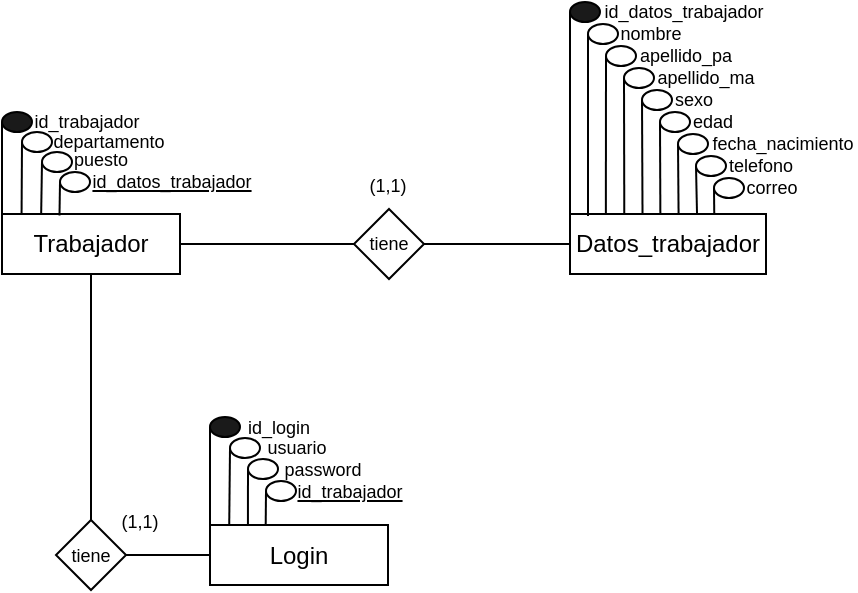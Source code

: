 <mxfile version="17.4.6" type="device" pages="3"><diagram id="R_Cw9krQaxlFH5tY82wc" name="Trabajador"><mxGraphModel dx="723" dy="383" grid="1" gridSize="9" guides="1" tooltips="1" connect="1" arrows="1" fold="1" page="1" pageScale="1" pageWidth="827" pageHeight="1169" math="0" shadow="0"><root><mxCell id="0"/><mxCell id="1" parent="0"/><mxCell id="zReHfoj-7mlIKGTE9J45-57" value="" style="edgeStyle=orthogonalEdgeStyle;rounded=0;orthogonalLoop=1;jettySize=auto;html=1;fontSize=9;endArrow=none;endFill=0;exitX=1;exitY=0.5;exitDx=0;exitDy=0;entryX=0;entryY=0.5;entryDx=0;entryDy=0;" edge="1" parent="1" source="zReHfoj-7mlIKGTE9J45-6" target="zReHfoj-7mlIKGTE9J45-55"><mxGeometry relative="1" as="geometry"/></mxCell><mxCell id="zReHfoj-7mlIKGTE9J45-6" value="Trabajador" style="rounded=0;whiteSpace=wrap;html=1;" vertex="1" parent="1"><mxGeometry x="40" y="211" width="89" height="30" as="geometry"/></mxCell><mxCell id="zReHfoj-7mlIKGTE9J45-8" value="" style="ellipse;whiteSpace=wrap;html=1;fillColor=#1A1A1A;" vertex="1" parent="1"><mxGeometry x="40" y="160" width="15" height="10" as="geometry"/></mxCell><mxCell id="zReHfoj-7mlIKGTE9J45-10" value="" style="ellipse;whiteSpace=wrap;html=1;" vertex="1" parent="1"><mxGeometry x="50" y="170" width="15" height="10" as="geometry"/></mxCell><mxCell id="zReHfoj-7mlIKGTE9J45-11" value="" style="ellipse;whiteSpace=wrap;html=1;" vertex="1" parent="1"><mxGeometry x="60" y="180" width="15" height="10" as="geometry"/></mxCell><mxCell id="zReHfoj-7mlIKGTE9J45-12" value="" style="endArrow=none;html=1;rounded=0;exitX=0;exitY=0;exitDx=0;exitDy=0;entryX=0;entryY=0.5;entryDx=0;entryDy=0;" edge="1" parent="1" source="zReHfoj-7mlIKGTE9J45-6" target="zReHfoj-7mlIKGTE9J45-8"><mxGeometry width="50" height="50" relative="1" as="geometry"><mxPoint x="130" y="210" as="sourcePoint"/><mxPoint x="180" y="160" as="targetPoint"/></mxGeometry></mxCell><mxCell id="zReHfoj-7mlIKGTE9J45-13" value="" style="endArrow=none;html=1;rounded=0;exitX=0.11;exitY=-0.013;exitDx=0;exitDy=0;entryX=0;entryY=0.5;entryDx=0;entryDy=0;exitPerimeter=0;" edge="1" parent="1" source="zReHfoj-7mlIKGTE9J45-6" target="zReHfoj-7mlIKGTE9J45-10"><mxGeometry width="50" height="50" relative="1" as="geometry"><mxPoint x="50.0" y="221" as="sourcePoint"/><mxPoint x="50" y="175" as="targetPoint"/></mxGeometry></mxCell><mxCell id="zReHfoj-7mlIKGTE9J45-14" value="" style="endArrow=none;html=1;rounded=0;exitX=0.22;exitY=0.006;exitDx=0;exitDy=0;entryX=0;entryY=0.5;entryDx=0;entryDy=0;exitPerimeter=0;" edge="1" parent="1" source="zReHfoj-7mlIKGTE9J45-6" target="zReHfoj-7mlIKGTE9J45-11"><mxGeometry width="50" height="50" relative="1" as="geometry"><mxPoint x="59.79" y="220.61" as="sourcePoint"/><mxPoint x="60.0" y="185" as="targetPoint"/></mxGeometry></mxCell><mxCell id="zReHfoj-7mlIKGTE9J45-15" value="id_trabajador" style="text;html=1;strokeColor=none;fillColor=none;align=center;verticalAlign=middle;whiteSpace=wrap;rounded=0;fontSize=9;" vertex="1" parent="1"><mxGeometry x="55" y="159" width="55" height="11" as="geometry"/></mxCell><mxCell id="zReHfoj-7mlIKGTE9J45-16" value="departamento" style="text;html=1;strokeColor=none;fillColor=none;align=center;verticalAlign=middle;whiteSpace=wrap;rounded=0;fontSize=9;" vertex="1" parent="1"><mxGeometry x="66" y="169.5" width="55" height="11" as="geometry"/></mxCell><mxCell id="zReHfoj-7mlIKGTE9J45-17" value="puesto" style="text;html=1;strokeColor=none;fillColor=none;align=center;verticalAlign=middle;whiteSpace=wrap;rounded=0;fontSize=9;" vertex="1" parent="1"><mxGeometry x="71" y="178" width="37" height="11" as="geometry"/></mxCell><mxCell id="zReHfoj-7mlIKGTE9J45-58" value="" style="edgeStyle=orthogonalEdgeStyle;rounded=0;orthogonalLoop=1;jettySize=auto;html=1;fontSize=9;endArrow=none;endFill=0;entryX=1;entryY=0.5;entryDx=0;entryDy=0;exitX=0;exitY=0.5;exitDx=0;exitDy=0;" edge="1" parent="1" source="zReHfoj-7mlIKGTE9J45-18" target="zReHfoj-7mlIKGTE9J45-55"><mxGeometry relative="1" as="geometry"/></mxCell><mxCell id="zReHfoj-7mlIKGTE9J45-18" value="Datos_trabajador" style="rounded=0;whiteSpace=wrap;html=1;" vertex="1" parent="1"><mxGeometry x="324" y="211" width="98" height="30" as="geometry"/></mxCell><mxCell id="zReHfoj-7mlIKGTE9J45-21" value="" style="ellipse;whiteSpace=wrap;html=1;" vertex="1" parent="1"><mxGeometry x="69" y="190" width="15" height="10" as="geometry"/></mxCell><mxCell id="zReHfoj-7mlIKGTE9J45-22" value="" style="endArrow=none;html=1;rounded=0;exitX=0.323;exitY=0.024;exitDx=0;exitDy=0;entryX=0;entryY=0.5;entryDx=0;entryDy=0;exitPerimeter=0;" edge="1" parent="1" source="zReHfoj-7mlIKGTE9J45-6" target="zReHfoj-7mlIKGTE9J45-21"><mxGeometry width="50" height="50" relative="1" as="geometry"><mxPoint x="68.58" y="220.18" as="sourcePoint"/><mxPoint x="69.0" y="194" as="targetPoint"/></mxGeometry></mxCell><mxCell id="zReHfoj-7mlIKGTE9J45-23" value="id_datos_trabajador" style="text;html=1;strokeColor=none;fillColor=none;align=center;verticalAlign=middle;whiteSpace=wrap;rounded=0;fontSize=9;fontStyle=4" vertex="1" parent="1"><mxGeometry x="84" y="189.5" width="82" height="11" as="geometry"/></mxCell><mxCell id="zReHfoj-7mlIKGTE9J45-24" value="" style="ellipse;whiteSpace=wrap;html=1;fillColor=#1A1A1A;" vertex="1" parent="1"><mxGeometry x="324" y="105" width="15" height="10" as="geometry"/></mxCell><mxCell id="zReHfoj-7mlIKGTE9J45-26" value="" style="endArrow=none;html=1;rounded=0;exitX=0;exitY=0;exitDx=0;exitDy=0;entryX=0;entryY=0.5;entryDx=0;entryDy=0;" edge="1" parent="1" source="zReHfoj-7mlIKGTE9J45-18" target="zReHfoj-7mlIKGTE9J45-24"><mxGeometry width="50" height="50" relative="1" as="geometry"><mxPoint x="315" y="216.11" as="sourcePoint"/><mxPoint x="315" y="181" as="targetPoint"/></mxGeometry></mxCell><mxCell id="zReHfoj-7mlIKGTE9J45-27" value="id_datos_trabajador" style="text;html=1;strokeColor=none;fillColor=none;align=center;verticalAlign=middle;whiteSpace=wrap;rounded=0;fontSize=9;" vertex="1" parent="1"><mxGeometry x="340" y="104.5" width="82" height="11" as="geometry"/></mxCell><mxCell id="zReHfoj-7mlIKGTE9J45-28" value="" style="ellipse;whiteSpace=wrap;html=1;fillColor=none;" vertex="1" parent="1"><mxGeometry x="333" y="116" width="15" height="10" as="geometry"/></mxCell><mxCell id="zReHfoj-7mlIKGTE9J45-31" value="" style="ellipse;whiteSpace=wrap;html=1;fillColor=none;" vertex="1" parent="1"><mxGeometry x="342" y="127" width="15" height="10" as="geometry"/></mxCell><mxCell id="zReHfoj-7mlIKGTE9J45-32" value="" style="ellipse;whiteSpace=wrap;html=1;fillColor=none;" vertex="1" parent="1"><mxGeometry x="351" y="138" width="15" height="10" as="geometry"/></mxCell><mxCell id="zReHfoj-7mlIKGTE9J45-33" value="" style="ellipse;whiteSpace=wrap;html=1;fillColor=none;" vertex="1" parent="1"><mxGeometry x="360" y="149" width="15" height="10" as="geometry"/></mxCell><mxCell id="zReHfoj-7mlIKGTE9J45-34" value="" style="ellipse;whiteSpace=wrap;html=1;fillColor=none;" vertex="1" parent="1"><mxGeometry x="369" y="160" width="15" height="10" as="geometry"/></mxCell><mxCell id="zReHfoj-7mlIKGTE9J45-35" value="" style="ellipse;whiteSpace=wrap;html=1;fillColor=none;" vertex="1" parent="1"><mxGeometry x="378" y="171" width="15" height="10" as="geometry"/></mxCell><mxCell id="zReHfoj-7mlIKGTE9J45-36" value="" style="ellipse;whiteSpace=wrap;html=1;fillColor=none;" vertex="1" parent="1"><mxGeometry x="387" y="182" width="15" height="10" as="geometry"/></mxCell><mxCell id="zReHfoj-7mlIKGTE9J45-37" value="" style="endArrow=none;html=1;rounded=0;exitX=0.092;exitY=0.033;exitDx=0;exitDy=0;entryX=0;entryY=0.5;entryDx=0;entryDy=0;exitPerimeter=0;" edge="1" parent="1" source="zReHfoj-7mlIKGTE9J45-18" target="zReHfoj-7mlIKGTE9J45-28"><mxGeometry width="50" height="50" relative="1" as="geometry"><mxPoint x="333" y="220" as="sourcePoint"/><mxPoint x="333" y="128" as="targetPoint"/></mxGeometry></mxCell><mxCell id="zReHfoj-7mlIKGTE9J45-38" value="" style="endArrow=none;html=1;rounded=0;exitX=0.183;exitY=0.006;exitDx=0;exitDy=0;entryX=0;entryY=0.5;entryDx=0;entryDy=0;exitPerimeter=0;" edge="1" parent="1" source="zReHfoj-7mlIKGTE9J45-18" target="zReHfoj-7mlIKGTE9J45-31"><mxGeometry width="50" height="50" relative="1" as="geometry"><mxPoint x="342.016" y="220.99" as="sourcePoint"/><mxPoint x="342.0" y="139" as="targetPoint"/></mxGeometry></mxCell><mxCell id="zReHfoj-7mlIKGTE9J45-39" value="" style="endArrow=none;html=1;rounded=0;exitX=0.277;exitY=0.015;exitDx=0;exitDy=0;entryX=0;entryY=0.5;entryDx=0;entryDy=0;exitPerimeter=0;" edge="1" parent="1" source="zReHfoj-7mlIKGTE9J45-18" target="zReHfoj-7mlIKGTE9J45-32"><mxGeometry width="50" height="50" relative="1" as="geometry"><mxPoint x="350.934" y="220.18" as="sourcePoint"/><mxPoint x="351" y="150" as="targetPoint"/></mxGeometry></mxCell><mxCell id="zReHfoj-7mlIKGTE9J45-40" value="" style="endArrow=none;html=1;rounded=0;exitX=0.37;exitY=0.006;exitDx=0;exitDy=0;entryX=0;entryY=0.5;entryDx=0;entryDy=0;exitPerimeter=0;" edge="1" parent="1" source="zReHfoj-7mlIKGTE9J45-18" target="zReHfoj-7mlIKGTE9J45-33"><mxGeometry width="50" height="50" relative="1" as="geometry"><mxPoint x="359.934" y="229.18" as="sourcePoint"/><mxPoint x="360" y="159" as="targetPoint"/></mxGeometry></mxCell><mxCell id="zReHfoj-7mlIKGTE9J45-41" value="" style="endArrow=none;html=1;rounded=0;exitX=0.461;exitY=0.015;exitDx=0;exitDy=0;entryX=0;entryY=0.5;entryDx=0;entryDy=0;exitPerimeter=0;" edge="1" parent="1" source="zReHfoj-7mlIKGTE9J45-18" target="zReHfoj-7mlIKGTE9J45-34"><mxGeometry width="50" height="50" relative="1" as="geometry"><mxPoint x="368.934" y="238.18" as="sourcePoint"/><mxPoint x="369" y="168" as="targetPoint"/></mxGeometry></mxCell><mxCell id="zReHfoj-7mlIKGTE9J45-42" value="" style="endArrow=none;html=1;rounded=0;entryX=0;entryY=0.5;entryDx=0;entryDy=0;exitX=0.554;exitY=-0.004;exitDx=0;exitDy=0;exitPerimeter=0;" edge="1" parent="1" source="zReHfoj-7mlIKGTE9J45-18" target="zReHfoj-7mlIKGTE9J45-35"><mxGeometry width="50" height="50" relative="1" as="geometry"><mxPoint x="378" y="207" as="sourcePoint"/><mxPoint x="378" y="177.0" as="targetPoint"/></mxGeometry></mxCell><mxCell id="zReHfoj-7mlIKGTE9J45-43" value="" style="endArrow=none;html=1;rounded=0;exitX=0.648;exitY=-0.013;exitDx=0;exitDy=0;entryX=0;entryY=0.5;entryDx=0;entryDy=0;exitPerimeter=0;" edge="1" parent="1" source="zReHfoj-7mlIKGTE9J45-18" target="zReHfoj-7mlIKGTE9J45-36"><mxGeometry width="50" height="50" relative="1" as="geometry"><mxPoint x="386.934" y="256.18" as="sourcePoint"/><mxPoint x="387" y="186.0" as="targetPoint"/></mxGeometry></mxCell><mxCell id="zReHfoj-7mlIKGTE9J45-44" value="nombre" style="text;html=1;strokeColor=none;fillColor=none;align=center;verticalAlign=middle;whiteSpace=wrap;rounded=0;fontSize=9;" vertex="1" parent="1"><mxGeometry x="346" y="115.5" width="37" height="11" as="geometry"/></mxCell><mxCell id="zReHfoj-7mlIKGTE9J45-45" value="apellido_pa" style="text;html=1;strokeColor=none;fillColor=none;align=center;verticalAlign=middle;whiteSpace=wrap;rounded=0;fontSize=9;" vertex="1" parent="1"><mxGeometry x="357" y="126.5" width="50" height="11" as="geometry"/></mxCell><mxCell id="zReHfoj-7mlIKGTE9J45-47" value="apellido_ma" style="text;html=1;strokeColor=none;fillColor=none;align=center;verticalAlign=middle;whiteSpace=wrap;rounded=0;fontSize=9;" vertex="1" parent="1"><mxGeometry x="366" y="137.5" width="52" height="11" as="geometry"/></mxCell><mxCell id="zReHfoj-7mlIKGTE9J45-48" value="sexo" style="text;html=1;strokeColor=none;fillColor=none;align=center;verticalAlign=middle;whiteSpace=wrap;rounded=0;fontSize=9;" vertex="1" parent="1"><mxGeometry x="375" y="148.5" width="22" height="11" as="geometry"/></mxCell><mxCell id="zReHfoj-7mlIKGTE9J45-49" value="edad" style="text;html=1;strokeColor=none;fillColor=none;align=center;verticalAlign=middle;whiteSpace=wrap;rounded=0;fontSize=9;" vertex="1" parent="1"><mxGeometry x="384" y="159.5" width="23" height="11" as="geometry"/></mxCell><mxCell id="zReHfoj-7mlIKGTE9J45-50" value="fecha_nacimiento" style="text;html=1;strokeColor=none;fillColor=none;align=center;verticalAlign=middle;whiteSpace=wrap;rounded=0;fontSize=9;" vertex="1" parent="1"><mxGeometry x="394" y="170" width="73" height="11" as="geometry"/></mxCell><mxCell id="zReHfoj-7mlIKGTE9J45-51" value="telefono" style="text;html=1;strokeColor=none;fillColor=none;align=center;verticalAlign=middle;whiteSpace=wrap;rounded=0;fontSize=9;" vertex="1" parent="1"><mxGeometry x="402" y="181" width="35" height="11" as="geometry"/></mxCell><mxCell id="zReHfoj-7mlIKGTE9J45-52" value="" style="ellipse;whiteSpace=wrap;html=1;fillColor=none;" vertex="1" parent="1"><mxGeometry x="396" y="193" width="15" height="10" as="geometry"/></mxCell><mxCell id="zReHfoj-7mlIKGTE9J45-53" value="correo" style="text;html=1;strokeColor=none;fillColor=none;align=center;verticalAlign=middle;whiteSpace=wrap;rounded=0;fontSize=9;" vertex="1" parent="1"><mxGeometry x="411" y="192" width="28" height="11" as="geometry"/></mxCell><mxCell id="zReHfoj-7mlIKGTE9J45-54" value="" style="endArrow=none;html=1;rounded=0;entryX=0;entryY=0.5;entryDx=0;entryDy=0;exitX=0.736;exitY=0.004;exitDx=0;exitDy=0;exitPerimeter=0;" edge="1" parent="1" source="zReHfoj-7mlIKGTE9J45-18" target="zReHfoj-7mlIKGTE9J45-52"><mxGeometry width="50" height="50" relative="1" as="geometry"><mxPoint x="396" y="207" as="sourcePoint"/><mxPoint x="396.0" y="196" as="targetPoint"/></mxGeometry></mxCell><mxCell id="zReHfoj-7mlIKGTE9J45-55" value="tiene" style="rhombus;whiteSpace=wrap;html=1;fontSize=9;fillColor=none;" vertex="1" parent="1"><mxGeometry x="216" y="208.5" width="35" height="35" as="geometry"/></mxCell><mxCell id="zReHfoj-7mlIKGTE9J45-59" value="(1,1)" style="text;html=1;strokeColor=none;fillColor=none;align=center;verticalAlign=middle;whiteSpace=wrap;rounded=0;fontSize=9;" vertex="1" parent="1"><mxGeometry x="221" y="186" width="24" height="21" as="geometry"/></mxCell><mxCell id="zReHfoj-7mlIKGTE9J45-74" value="" style="edgeStyle=orthogonalEdgeStyle;rounded=0;orthogonalLoop=1;jettySize=auto;html=1;fontSize=9;endArrow=none;endFill=0;entryX=1;entryY=0.5;entryDx=0;entryDy=0;exitX=0;exitY=0.5;exitDx=0;exitDy=0;" edge="1" parent="1" source="zReHfoj-7mlIKGTE9J45-60" target="zReHfoj-7mlIKGTE9J45-73"><mxGeometry relative="1" as="geometry"/></mxCell><mxCell id="zReHfoj-7mlIKGTE9J45-60" value="Login" style="rounded=0;whiteSpace=wrap;html=1;" vertex="1" parent="1"><mxGeometry x="144" y="366.5" width="89" height="30" as="geometry"/></mxCell><mxCell id="zReHfoj-7mlIKGTE9J45-61" value="" style="ellipse;whiteSpace=wrap;html=1;fillColor=#1A1A1A;" vertex="1" parent="1"><mxGeometry x="144" y="312.5" width="15" height="10" as="geometry"/></mxCell><mxCell id="zReHfoj-7mlIKGTE9J45-62" value="" style="ellipse;whiteSpace=wrap;html=1;fillColor=none;" vertex="1" parent="1"><mxGeometry x="154" y="323" width="15" height="10" as="geometry"/></mxCell><mxCell id="zReHfoj-7mlIKGTE9J45-63" value="" style="ellipse;whiteSpace=wrap;html=1;fillColor=none;" vertex="1" parent="1"><mxGeometry x="163" y="333.5" width="15" height="10" as="geometry"/></mxCell><mxCell id="zReHfoj-7mlIKGTE9J45-64" value="id_login" style="text;html=1;strokeColor=none;fillColor=none;align=center;verticalAlign=middle;whiteSpace=wrap;rounded=0;fontSize=9;" vertex="1" parent="1"><mxGeometry x="160" y="312" width="37" height="11" as="geometry"/></mxCell><mxCell id="zReHfoj-7mlIKGTE9J45-65" value="" style="endArrow=none;html=1;rounded=0;fontSize=9;entryX=0;entryY=0.5;entryDx=0;entryDy=0;exitX=0;exitY=0;exitDx=0;exitDy=0;" edge="1" parent="1" source="zReHfoj-7mlIKGTE9J45-60" target="zReHfoj-7mlIKGTE9J45-61"><mxGeometry width="50" height="50" relative="1" as="geometry"><mxPoint x="135" y="347" as="sourcePoint"/><mxPoint x="185" y="297" as="targetPoint"/></mxGeometry></mxCell><mxCell id="zReHfoj-7mlIKGTE9J45-66" value="usuario" style="text;html=1;strokeColor=none;fillColor=none;align=center;verticalAlign=middle;whiteSpace=wrap;rounded=0;fontSize=9;" vertex="1" parent="1"><mxGeometry x="169" y="322.5" width="37" height="11" as="geometry"/></mxCell><mxCell id="zReHfoj-7mlIKGTE9J45-67" value="password" style="text;html=1;strokeColor=none;fillColor=none;align=center;verticalAlign=middle;whiteSpace=wrap;rounded=0;fontSize=9;" vertex="1" parent="1"><mxGeometry x="178" y="333" width="45" height="11" as="geometry"/></mxCell><mxCell id="zReHfoj-7mlIKGTE9J45-68" value="id_trabajador" style="text;html=1;strokeColor=none;fillColor=none;align=center;verticalAlign=middle;whiteSpace=wrap;rounded=0;fontSize=9;fontStyle=4" vertex="1" parent="1"><mxGeometry x="187" y="344" width="54" height="11" as="geometry"/></mxCell><mxCell id="zReHfoj-7mlIKGTE9J45-69" value="" style="ellipse;whiteSpace=wrap;html=1;fillColor=none;" vertex="1" parent="1"><mxGeometry x="172" y="344.5" width="15" height="10" as="geometry"/></mxCell><mxCell id="zReHfoj-7mlIKGTE9J45-70" value="" style="endArrow=none;html=1;rounded=0;fontSize=9;entryX=0;entryY=0.5;entryDx=0;entryDy=0;exitX=0.108;exitY=0.004;exitDx=0;exitDy=0;exitPerimeter=0;" edge="1" parent="1" source="zReHfoj-7mlIKGTE9J45-60" target="zReHfoj-7mlIKGTE9J45-62"><mxGeometry width="50" height="50" relative="1" as="geometry"><mxPoint x="153" y="378" as="sourcePoint"/><mxPoint x="153" y="326.5" as="targetPoint"/></mxGeometry></mxCell><mxCell id="zReHfoj-7mlIKGTE9J45-71" value="" style="endArrow=none;html=1;rounded=0;fontSize=9;entryX=0;entryY=0.5;entryDx=0;entryDy=0;exitX=0.213;exitY=0.004;exitDx=0;exitDy=0;exitPerimeter=0;" edge="1" parent="1" source="zReHfoj-7mlIKGTE9J45-60" target="zReHfoj-7mlIKGTE9J45-63"><mxGeometry width="50" height="50" relative="1" as="geometry"><mxPoint x="162" y="387" as="sourcePoint"/><mxPoint x="162" y="335.5" as="targetPoint"/></mxGeometry></mxCell><mxCell id="zReHfoj-7mlIKGTE9J45-72" value="" style="endArrow=none;html=1;rounded=0;fontSize=9;entryX=0;entryY=0.5;entryDx=0;entryDy=0;exitX=0.313;exitY=-0.003;exitDx=0;exitDy=0;exitPerimeter=0;" edge="1" parent="1" source="zReHfoj-7mlIKGTE9J45-60" target="zReHfoj-7mlIKGTE9J45-69"><mxGeometry width="50" height="50" relative="1" as="geometry"><mxPoint x="171" y="396" as="sourcePoint"/><mxPoint x="171" y="344.5" as="targetPoint"/></mxGeometry></mxCell><mxCell id="zReHfoj-7mlIKGTE9J45-73" value="tiene" style="rhombus;whiteSpace=wrap;html=1;fontSize=9;fillColor=none;" vertex="1" parent="1"><mxGeometry x="67" y="364" width="35" height="35" as="geometry"/></mxCell><mxCell id="zReHfoj-7mlIKGTE9J45-77" value="" style="edgeStyle=orthogonalEdgeStyle;rounded=0;orthogonalLoop=1;jettySize=auto;html=1;fontSize=9;endArrow=none;endFill=0;entryX=0.5;entryY=0;entryDx=0;entryDy=0;exitX=0.5;exitY=1;exitDx=0;exitDy=0;" edge="1" parent="1" source="zReHfoj-7mlIKGTE9J45-6" target="zReHfoj-7mlIKGTE9J45-73"><mxGeometry relative="1" as="geometry"><mxPoint x="153" y="390.5" as="sourcePoint"/><mxPoint x="111" y="390.5" as="targetPoint"/></mxGeometry></mxCell><mxCell id="zReHfoj-7mlIKGTE9J45-78" value="(1,1)" style="text;html=1;strokeColor=none;fillColor=none;align=center;verticalAlign=middle;whiteSpace=wrap;rounded=0;fontSize=9;" vertex="1" parent="1"><mxGeometry x="97" y="354.5" width="24" height="21" as="geometry"/></mxCell></root></mxGraphModel></diagram><diagram id="pypCZjJET1kGnzUrgJDW" name="Proveedor"><mxGraphModel dx="413" dy="192" grid="1" gridSize="9" guides="1" tooltips="1" connect="1" arrows="1" fold="1" page="1" pageScale="1" pageWidth="827" pageHeight="1169" math="0" shadow="0"><root><mxCell id="0"/><mxCell id="1" parent="0"/><mxCell id="W5CCbxYHHfjuDDoFjJEq-1" value="" style="edgeStyle=orthogonalEdgeStyle;rounded=0;orthogonalLoop=1;jettySize=auto;html=1;fontSize=9;endArrow=none;endFill=0;exitX=1;exitY=0.5;exitDx=0;exitDy=0;entryX=0;entryY=0.5;entryDx=0;entryDy=0;" edge="1" parent="1" source="W5CCbxYHHfjuDDoFjJEq-2" target="W5CCbxYHHfjuDDoFjJEq-44"><mxGeometry relative="1" as="geometry"/></mxCell><mxCell id="W5CCbxYHHfjuDDoFjJEq-2" value="Proveedor" style="rounded=0;whiteSpace=wrap;html=1;" vertex="1" parent="1"><mxGeometry x="40" y="211" width="89" height="30" as="geometry"/></mxCell><mxCell id="W5CCbxYHHfjuDDoFjJEq-3" value="" style="ellipse;whiteSpace=wrap;html=1;fillColor=#1A1A1A;" vertex="1" parent="1"><mxGeometry x="40" y="124" width="15" height="10" as="geometry"/></mxCell><mxCell id="W5CCbxYHHfjuDDoFjJEq-4" value="" style="ellipse;whiteSpace=wrap;html=1;" vertex="1" parent="1"><mxGeometry x="50" y="134" width="15" height="10" as="geometry"/></mxCell><mxCell id="W5CCbxYHHfjuDDoFjJEq-5" value="" style="ellipse;whiteSpace=wrap;html=1;" vertex="1" parent="1"><mxGeometry x="60" y="143.5" width="15" height="10" as="geometry"/></mxCell><mxCell id="W5CCbxYHHfjuDDoFjJEq-6" value="" style="endArrow=none;html=1;rounded=0;exitX=0;exitY=0;exitDx=0;exitDy=0;entryX=0;entryY=0.5;entryDx=0;entryDy=0;" edge="1" parent="1" source="W5CCbxYHHfjuDDoFjJEq-2" target="W5CCbxYHHfjuDDoFjJEq-3"><mxGeometry width="50" height="50" relative="1" as="geometry"><mxPoint x="130" y="210" as="sourcePoint"/><mxPoint x="180" y="160" as="targetPoint"/></mxGeometry></mxCell><mxCell id="W5CCbxYHHfjuDDoFjJEq-7" value="" style="endArrow=none;html=1;rounded=0;exitX=0.11;exitY=-0.013;exitDx=0;exitDy=0;entryX=0;entryY=0.5;entryDx=0;entryDy=0;exitPerimeter=0;" edge="1" parent="1" source="W5CCbxYHHfjuDDoFjJEq-2" target="W5CCbxYHHfjuDDoFjJEq-4"><mxGeometry width="50" height="50" relative="1" as="geometry"><mxPoint x="50.0" y="221" as="sourcePoint"/><mxPoint x="50" y="175" as="targetPoint"/></mxGeometry></mxCell><mxCell id="W5CCbxYHHfjuDDoFjJEq-8" value="" style="endArrow=none;html=1;rounded=0;exitX=0.22;exitY=0.006;exitDx=0;exitDy=0;entryX=0;entryY=0.5;entryDx=0;entryDy=0;exitPerimeter=0;" edge="1" parent="1" source="W5CCbxYHHfjuDDoFjJEq-2" target="W5CCbxYHHfjuDDoFjJEq-5"><mxGeometry width="50" height="50" relative="1" as="geometry"><mxPoint x="59.79" y="220.61" as="sourcePoint"/><mxPoint x="60.0" y="185" as="targetPoint"/></mxGeometry></mxCell><mxCell id="W5CCbxYHHfjuDDoFjJEq-9" value="id_proveedor" style="text;html=1;strokeColor=none;fillColor=none;align=center;verticalAlign=middle;whiteSpace=wrap;rounded=0;fontSize=9;" vertex="1" parent="1"><mxGeometry x="55" y="123" width="55" height="11" as="geometry"/></mxCell><mxCell id="W5CCbxYHHfjuDDoFjJEq-10" value="empresa" style="text;html=1;strokeColor=none;fillColor=none;align=center;verticalAlign=middle;whiteSpace=wrap;rounded=0;fontSize=9;" vertex="1" parent="1"><mxGeometry x="66" y="133.5" width="35" height="11" as="geometry"/></mxCell><mxCell id="W5CCbxYHHfjuDDoFjJEq-11" value="producto" style="text;html=1;strokeColor=none;fillColor=none;align=center;verticalAlign=middle;whiteSpace=wrap;rounded=0;fontSize=9;" vertex="1" parent="1"><mxGeometry x="75" y="143" width="37" height="11" as="geometry"/></mxCell><mxCell id="W5CCbxYHHfjuDDoFjJEq-12" value="" style="edgeStyle=orthogonalEdgeStyle;rounded=0;orthogonalLoop=1;jettySize=auto;html=1;fontSize=9;endArrow=none;endFill=0;entryX=1;entryY=0.5;entryDx=0;entryDy=0;exitX=0;exitY=0.5;exitDx=0;exitDy=0;" edge="1" parent="1" source="W5CCbxYHHfjuDDoFjJEq-13" target="W5CCbxYHHfjuDDoFjJEq-44"><mxGeometry relative="1" as="geometry"/></mxCell><mxCell id="W5CCbxYHHfjuDDoFjJEq-13" value="Datos_proveedor" style="rounded=0;whiteSpace=wrap;html=1;" vertex="1" parent="1"><mxGeometry x="324" y="211" width="98" height="30" as="geometry"/></mxCell><mxCell id="W5CCbxYHHfjuDDoFjJEq-14" value="" style="ellipse;whiteSpace=wrap;html=1;" vertex="1" parent="1"><mxGeometry x="69" y="154" width="15" height="10" as="geometry"/></mxCell><mxCell id="W5CCbxYHHfjuDDoFjJEq-15" value="" style="endArrow=none;html=1;rounded=0;exitX=0.323;exitY=0.024;exitDx=0;exitDy=0;entryX=0;entryY=0.5;entryDx=0;entryDy=0;exitPerimeter=0;" edge="1" parent="1" source="W5CCbxYHHfjuDDoFjJEq-2" target="W5CCbxYHHfjuDDoFjJEq-14"><mxGeometry width="50" height="50" relative="1" as="geometry"><mxPoint x="68.58" y="220.18" as="sourcePoint"/><mxPoint x="69.0" y="194" as="targetPoint"/></mxGeometry></mxCell><mxCell id="W5CCbxYHHfjuDDoFjJEq-16" value="fecha_acceso" style="text;html=1;strokeColor=none;fillColor=none;align=center;verticalAlign=middle;whiteSpace=wrap;rounded=0;fontSize=9;fontStyle=0" vertex="1" parent="1"><mxGeometry x="93" y="164.5" width="57" height="11" as="geometry"/></mxCell><mxCell id="W5CCbxYHHfjuDDoFjJEq-17" value="" style="ellipse;whiteSpace=wrap;html=1;fillColor=#1A1A1A;" vertex="1" parent="1"><mxGeometry x="324" y="105" width="15" height="10" as="geometry"/></mxCell><mxCell id="W5CCbxYHHfjuDDoFjJEq-18" value="" style="endArrow=none;html=1;rounded=0;exitX=0;exitY=0;exitDx=0;exitDy=0;entryX=0;entryY=0.5;entryDx=0;entryDy=0;" edge="1" parent="1" source="W5CCbxYHHfjuDDoFjJEq-13" target="W5CCbxYHHfjuDDoFjJEq-17"><mxGeometry width="50" height="50" relative="1" as="geometry"><mxPoint x="315" y="216.11" as="sourcePoint"/><mxPoint x="315" y="181" as="targetPoint"/></mxGeometry></mxCell><mxCell id="W5CCbxYHHfjuDDoFjJEq-19" value="id_datos_proveedor" style="text;html=1;strokeColor=none;fillColor=none;align=center;verticalAlign=middle;whiteSpace=wrap;rounded=0;fontSize=9;" vertex="1" parent="1"><mxGeometry x="340" y="104.5" width="82" height="11" as="geometry"/></mxCell><mxCell id="W5CCbxYHHfjuDDoFjJEq-20" value="" style="ellipse;whiteSpace=wrap;html=1;fillColor=none;" vertex="1" parent="1"><mxGeometry x="333" y="116" width="15" height="10" as="geometry"/></mxCell><mxCell id="W5CCbxYHHfjuDDoFjJEq-21" value="" style="ellipse;whiteSpace=wrap;html=1;fillColor=none;" vertex="1" parent="1"><mxGeometry x="342" y="127" width="15" height="10" as="geometry"/></mxCell><mxCell id="W5CCbxYHHfjuDDoFjJEq-22" value="" style="ellipse;whiteSpace=wrap;html=1;fillColor=none;" vertex="1" parent="1"><mxGeometry x="351" y="138" width="15" height="10" as="geometry"/></mxCell><mxCell id="W5CCbxYHHfjuDDoFjJEq-23" value="" style="ellipse;whiteSpace=wrap;html=1;fillColor=none;" vertex="1" parent="1"><mxGeometry x="360" y="149" width="15" height="10" as="geometry"/></mxCell><mxCell id="W5CCbxYHHfjuDDoFjJEq-24" value="" style="ellipse;whiteSpace=wrap;html=1;fillColor=none;" vertex="1" parent="1"><mxGeometry x="369" y="160" width="15" height="10" as="geometry"/></mxCell><mxCell id="W5CCbxYHHfjuDDoFjJEq-25" value="" style="ellipse;whiteSpace=wrap;html=1;fillColor=none;" vertex="1" parent="1"><mxGeometry x="378" y="171" width="15" height="10" as="geometry"/></mxCell><mxCell id="W5CCbxYHHfjuDDoFjJEq-26" value="" style="ellipse;whiteSpace=wrap;html=1;fillColor=none;" vertex="1" parent="1"><mxGeometry x="387" y="182" width="15" height="10" as="geometry"/></mxCell><mxCell id="W5CCbxYHHfjuDDoFjJEq-27" value="" style="endArrow=none;html=1;rounded=0;exitX=0.092;exitY=0.033;exitDx=0;exitDy=0;entryX=0;entryY=0.5;entryDx=0;entryDy=0;exitPerimeter=0;" edge="1" parent="1" source="W5CCbxYHHfjuDDoFjJEq-13" target="W5CCbxYHHfjuDDoFjJEq-20"><mxGeometry width="50" height="50" relative="1" as="geometry"><mxPoint x="333" y="220" as="sourcePoint"/><mxPoint x="333" y="128" as="targetPoint"/></mxGeometry></mxCell><mxCell id="W5CCbxYHHfjuDDoFjJEq-28" value="" style="endArrow=none;html=1;rounded=0;exitX=0.183;exitY=0.006;exitDx=0;exitDy=0;entryX=0;entryY=0.5;entryDx=0;entryDy=0;exitPerimeter=0;" edge="1" parent="1" source="W5CCbxYHHfjuDDoFjJEq-13" target="W5CCbxYHHfjuDDoFjJEq-21"><mxGeometry width="50" height="50" relative="1" as="geometry"><mxPoint x="342.016" y="220.99" as="sourcePoint"/><mxPoint x="342.0" y="139" as="targetPoint"/></mxGeometry></mxCell><mxCell id="W5CCbxYHHfjuDDoFjJEq-29" value="" style="endArrow=none;html=1;rounded=0;exitX=0.277;exitY=0.015;exitDx=0;exitDy=0;entryX=0;entryY=0.5;entryDx=0;entryDy=0;exitPerimeter=0;" edge="1" parent="1" source="W5CCbxYHHfjuDDoFjJEq-13" target="W5CCbxYHHfjuDDoFjJEq-22"><mxGeometry width="50" height="50" relative="1" as="geometry"><mxPoint x="350.934" y="220.18" as="sourcePoint"/><mxPoint x="351" y="150" as="targetPoint"/></mxGeometry></mxCell><mxCell id="W5CCbxYHHfjuDDoFjJEq-30" value="" style="endArrow=none;html=1;rounded=0;exitX=0.37;exitY=0.006;exitDx=0;exitDy=0;entryX=0;entryY=0.5;entryDx=0;entryDy=0;exitPerimeter=0;" edge="1" parent="1" source="W5CCbxYHHfjuDDoFjJEq-13" target="W5CCbxYHHfjuDDoFjJEq-23"><mxGeometry width="50" height="50" relative="1" as="geometry"><mxPoint x="359.934" y="229.18" as="sourcePoint"/><mxPoint x="360" y="159" as="targetPoint"/></mxGeometry></mxCell><mxCell id="W5CCbxYHHfjuDDoFjJEq-31" value="" style="endArrow=none;html=1;rounded=0;exitX=0.461;exitY=0.015;exitDx=0;exitDy=0;entryX=0;entryY=0.5;entryDx=0;entryDy=0;exitPerimeter=0;" edge="1" parent="1" source="W5CCbxYHHfjuDDoFjJEq-13" target="W5CCbxYHHfjuDDoFjJEq-24"><mxGeometry width="50" height="50" relative="1" as="geometry"><mxPoint x="368.934" y="238.18" as="sourcePoint"/><mxPoint x="369" y="168" as="targetPoint"/></mxGeometry></mxCell><mxCell id="W5CCbxYHHfjuDDoFjJEq-32" value="" style="endArrow=none;html=1;rounded=0;entryX=0;entryY=0.5;entryDx=0;entryDy=0;exitX=0.554;exitY=-0.004;exitDx=0;exitDy=0;exitPerimeter=0;" edge="1" parent="1" source="W5CCbxYHHfjuDDoFjJEq-13" target="W5CCbxYHHfjuDDoFjJEq-25"><mxGeometry width="50" height="50" relative="1" as="geometry"><mxPoint x="378" y="207" as="sourcePoint"/><mxPoint x="378" y="177.0" as="targetPoint"/></mxGeometry></mxCell><mxCell id="W5CCbxYHHfjuDDoFjJEq-33" value="" style="endArrow=none;html=1;rounded=0;exitX=0.648;exitY=-0.013;exitDx=0;exitDy=0;entryX=0;entryY=0.5;entryDx=0;entryDy=0;exitPerimeter=0;" edge="1" parent="1" source="W5CCbxYHHfjuDDoFjJEq-13" target="W5CCbxYHHfjuDDoFjJEq-26"><mxGeometry width="50" height="50" relative="1" as="geometry"><mxPoint x="386.934" y="256.18" as="sourcePoint"/><mxPoint x="387" y="186.0" as="targetPoint"/></mxGeometry></mxCell><mxCell id="W5CCbxYHHfjuDDoFjJEq-34" value="nombre" style="text;html=1;strokeColor=none;fillColor=none;align=center;verticalAlign=middle;whiteSpace=wrap;rounded=0;fontSize=9;" vertex="1" parent="1"><mxGeometry x="346" y="115.5" width="37" height="11" as="geometry"/></mxCell><mxCell id="W5CCbxYHHfjuDDoFjJEq-35" value="apellido_pa" style="text;html=1;strokeColor=none;fillColor=none;align=center;verticalAlign=middle;whiteSpace=wrap;rounded=0;fontSize=9;" vertex="1" parent="1"><mxGeometry x="357" y="126.5" width="50" height="11" as="geometry"/></mxCell><mxCell id="W5CCbxYHHfjuDDoFjJEq-36" value="apellido_ma" style="text;html=1;strokeColor=none;fillColor=none;align=center;verticalAlign=middle;whiteSpace=wrap;rounded=0;fontSize=9;" vertex="1" parent="1"><mxGeometry x="366" y="137.5" width="52" height="11" as="geometry"/></mxCell><mxCell id="W5CCbxYHHfjuDDoFjJEq-37" value="sexo" style="text;html=1;strokeColor=none;fillColor=none;align=center;verticalAlign=middle;whiteSpace=wrap;rounded=0;fontSize=9;" vertex="1" parent="1"><mxGeometry x="375" y="148.5" width="22" height="11" as="geometry"/></mxCell><mxCell id="W5CCbxYHHfjuDDoFjJEq-38" value="identificacion" style="text;html=1;strokeColor=none;fillColor=none;align=center;verticalAlign=middle;whiteSpace=wrap;rounded=0;fontSize=9;" vertex="1" parent="1"><mxGeometry x="384" y="159.5" width="54" height="11" as="geometry"/></mxCell><mxCell id="W5CCbxYHHfjuDDoFjJEq-40" value="telefono" style="text;html=1;strokeColor=none;fillColor=none;align=center;verticalAlign=middle;whiteSpace=wrap;rounded=0;fontSize=9;" vertex="1" parent="1"><mxGeometry x="394" y="170" width="35" height="11" as="geometry"/></mxCell><mxCell id="W5CCbxYHHfjuDDoFjJEq-42" value="correo" style="text;html=1;strokeColor=none;fillColor=none;align=center;verticalAlign=middle;whiteSpace=wrap;rounded=0;fontSize=9;" vertex="1" parent="1"><mxGeometry x="403" y="181" width="28" height="11" as="geometry"/></mxCell><mxCell id="W5CCbxYHHfjuDDoFjJEq-44" value="tiene" style="rhombus;whiteSpace=wrap;html=1;fontSize=9;fillColor=none;" vertex="1" parent="1"><mxGeometry x="216" y="208.5" width="35" height="35" as="geometry"/></mxCell><mxCell id="W5CCbxYHHfjuDDoFjJEq-45" value="(1,1)" style="text;html=1;strokeColor=none;fillColor=none;align=center;verticalAlign=middle;whiteSpace=wrap;rounded=0;fontSize=9;" vertex="1" parent="1"><mxGeometry x="221" y="186" width="24" height="21" as="geometry"/></mxCell><mxCell id="W5CCbxYHHfjuDDoFjJEq-63" value="" style="ellipse;whiteSpace=wrap;html=1;" vertex="1" parent="1"><mxGeometry x="78" y="165" width="15" height="10" as="geometry"/></mxCell><mxCell id="W5CCbxYHHfjuDDoFjJEq-64" value="" style="ellipse;whiteSpace=wrap;html=1;" vertex="1" parent="1"><mxGeometry x="87" y="176" width="15" height="10" as="geometry"/></mxCell><mxCell id="W5CCbxYHHfjuDDoFjJEq-65" value="" style="endArrow=none;html=1;rounded=0;exitX=0.419;exitY=-0.004;exitDx=0;exitDy=0;entryX=0;entryY=0.5;entryDx=0;entryDy=0;exitPerimeter=0;" edge="1" parent="1" source="W5CCbxYHHfjuDDoFjJEq-2" target="W5CCbxYHHfjuDDoFjJEq-63"><mxGeometry width="50" height="50" relative="1" as="geometry"><mxPoint x="77.747" y="220.72" as="sourcePoint"/><mxPoint x="78" y="186" as="targetPoint"/></mxGeometry></mxCell><mxCell id="W5CCbxYHHfjuDDoFjJEq-66" value="" style="endArrow=none;html=1;rounded=0;exitX=0.526;exitY=0.006;exitDx=0;exitDy=0;entryX=0;entryY=0.5;entryDx=0;entryDy=0;exitPerimeter=0;" edge="1" parent="1" source="W5CCbxYHHfjuDDoFjJEq-2" target="W5CCbxYHHfjuDDoFjJEq-64"><mxGeometry width="50" height="50" relative="1" as="geometry"><mxPoint x="86.747" y="229.72" as="sourcePoint"/><mxPoint x="87" y="195" as="targetPoint"/></mxGeometry></mxCell><mxCell id="W5CCbxYHHfjuDDoFjJEq-67" value="hora_entrada" style="text;html=1;strokeColor=none;fillColor=none;align=center;verticalAlign=middle;whiteSpace=wrap;rounded=0;fontSize=9;fontStyle=0" vertex="1" parent="1"><mxGeometry x="101" y="175.5" width="57" height="11" as="geometry"/></mxCell><mxCell id="W5CCbxYHHfjuDDoFjJEq-68" value="hora_salida" style="text;html=1;strokeColor=none;fillColor=none;align=center;verticalAlign=middle;whiteSpace=wrap;rounded=0;fontSize=9;fontStyle=0" vertex="1" parent="1"><mxGeometry x="111" y="186.5" width="48" height="11" as="geometry"/></mxCell><mxCell id="2lzlgipw-Xp5n3nHkWQf-1" value="" style="ellipse;whiteSpace=wrap;html=1;" vertex="1" parent="1"><mxGeometry x="96" y="187" width="15" height="10" as="geometry"/></mxCell><mxCell id="2lzlgipw-Xp5n3nHkWQf-2" value="id_datos_proveedor" style="text;html=1;strokeColor=none;fillColor=none;align=center;verticalAlign=middle;whiteSpace=wrap;rounded=0;fontSize=9;fontStyle=4" vertex="1" parent="1"><mxGeometry x="121" y="197.5" width="80" height="11" as="geometry"/></mxCell><mxCell id="2lzlgipw-Xp5n3nHkWQf-3" value="" style="endArrow=none;html=1;rounded=0;exitX=0.63;exitY=0.001;exitDx=0;exitDy=0;entryX=0;entryY=0.5;entryDx=0;entryDy=0;exitPerimeter=0;" edge="1" parent="1" source="W5CCbxYHHfjuDDoFjJEq-2" target="2lzlgipw-Xp5n3nHkWQf-1"><mxGeometry width="50" height="50" relative="1" as="geometry"><mxPoint x="95.814" y="220.18" as="sourcePoint"/><mxPoint x="96.0" y="199" as="targetPoint"/></mxGeometry></mxCell><mxCell id="MhUADjmQwa9HBfnNy-Fn-1" value="" style="ellipse;whiteSpace=wrap;html=1;" vertex="1" parent="1"><mxGeometry x="105" y="198" width="15" height="10" as="geometry"/></mxCell><mxCell id="MhUADjmQwa9HBfnNy-Fn-2" value="gafete_asignado" style="text;html=1;strokeColor=none;fillColor=none;align=center;verticalAlign=middle;whiteSpace=wrap;rounded=0;fontSize=9;fontStyle=0" vertex="1" parent="1"><mxGeometry x="81" y="153" width="75" height="11" as="geometry"/></mxCell><mxCell id="MhUADjmQwa9HBfnNy-Fn-3" value="" style="endArrow=none;html=1;rounded=0;exitX=0.733;exitY=0.005;exitDx=0;exitDy=0;entryX=0;entryY=0.5;entryDx=0;entryDy=0;exitPerimeter=0;" edge="1" parent="1" source="W5CCbxYHHfjuDDoFjJEq-2" target="MhUADjmQwa9HBfnNy-Fn-1"><mxGeometry width="50" height="50" relative="1" as="geometry"><mxPoint x="105.07" y="220.03" as="sourcePoint"/><mxPoint x="105" y="201" as="targetPoint"/></mxGeometry></mxCell></root></mxGraphModel></diagram><diagram id="ZEB_vy_lYRY-UdqOfnkn" name="Visitante"><mxGraphModel dx="868" dy="403" grid="1" gridSize="9" guides="1" tooltips="1" connect="1" arrows="1" fold="1" page="1" pageScale="1" pageWidth="827" pageHeight="1169" math="0" shadow="0"><root><mxCell id="0"/><mxCell id="1" parent="0"/><mxCell id="WzWz5Q-XJVd48BJJkT1a-1" value="" style="edgeStyle=orthogonalEdgeStyle;rounded=0;orthogonalLoop=1;jettySize=auto;html=1;fontSize=9;endArrow=none;endFill=0;exitX=1;exitY=0.5;exitDx=0;exitDy=0;entryX=0;entryY=0.5;entryDx=0;entryDy=0;" edge="1" parent="1" source="WzWz5Q-XJVd48BJJkT1a-2" target="WzWz5Q-XJVd48BJJkT1a-44"><mxGeometry relative="1" as="geometry"/></mxCell><mxCell id="WzWz5Q-XJVd48BJJkT1a-2" value="Visitante" style="rounded=0;whiteSpace=wrap;html=1;" vertex="1" parent="1"><mxGeometry x="40" y="211" width="89" height="30" as="geometry"/></mxCell><mxCell id="WzWz5Q-XJVd48BJJkT1a-3" value="" style="ellipse;whiteSpace=wrap;html=1;fillColor=#1A1A1A;" vertex="1" parent="1"><mxGeometry x="40" y="124" width="15" height="10" as="geometry"/></mxCell><mxCell id="WzWz5Q-XJVd48BJJkT1a-4" value="" style="ellipse;whiteSpace=wrap;html=1;" vertex="1" parent="1"><mxGeometry x="50" y="134" width="15" height="10" as="geometry"/></mxCell><mxCell id="WzWz5Q-XJVd48BJJkT1a-5" value="" style="ellipse;whiteSpace=wrap;html=1;" vertex="1" parent="1"><mxGeometry x="60" y="143.5" width="15" height="10" as="geometry"/></mxCell><mxCell id="WzWz5Q-XJVd48BJJkT1a-6" value="" style="endArrow=none;html=1;rounded=0;exitX=0;exitY=0;exitDx=0;exitDy=0;entryX=0;entryY=0.5;entryDx=0;entryDy=0;" edge="1" parent="1" source="WzWz5Q-XJVd48BJJkT1a-2" target="WzWz5Q-XJVd48BJJkT1a-3"><mxGeometry width="50" height="50" relative="1" as="geometry"><mxPoint x="130" y="210" as="sourcePoint"/><mxPoint x="180" y="160" as="targetPoint"/></mxGeometry></mxCell><mxCell id="WzWz5Q-XJVd48BJJkT1a-7" value="" style="endArrow=none;html=1;rounded=0;exitX=0.11;exitY=-0.013;exitDx=0;exitDy=0;entryX=0;entryY=0.5;entryDx=0;entryDy=0;exitPerimeter=0;" edge="1" parent="1" source="WzWz5Q-XJVd48BJJkT1a-2" target="WzWz5Q-XJVd48BJJkT1a-4"><mxGeometry width="50" height="50" relative="1" as="geometry"><mxPoint x="50.0" y="221" as="sourcePoint"/><mxPoint x="50" y="175" as="targetPoint"/></mxGeometry></mxCell><mxCell id="WzWz5Q-XJVd48BJJkT1a-8" value="" style="endArrow=none;html=1;rounded=0;exitX=0.22;exitY=0.006;exitDx=0;exitDy=0;entryX=0;entryY=0.5;entryDx=0;entryDy=0;exitPerimeter=0;" edge="1" parent="1" source="WzWz5Q-XJVd48BJJkT1a-2" target="WzWz5Q-XJVd48BJJkT1a-5"><mxGeometry width="50" height="50" relative="1" as="geometry"><mxPoint x="59.79" y="220.61" as="sourcePoint"/><mxPoint x="60.0" y="185" as="targetPoint"/></mxGeometry></mxCell><mxCell id="WzWz5Q-XJVd48BJJkT1a-9" value="id_visitante" style="text;html=1;strokeColor=none;fillColor=none;align=center;verticalAlign=middle;whiteSpace=wrap;rounded=0;fontSize=9;" vertex="1" parent="1"><mxGeometry x="55" y="123" width="55" height="11" as="geometry"/></mxCell><mxCell id="WzWz5Q-XJVd48BJJkT1a-10" value="identificacion" style="text;html=1;strokeColor=none;fillColor=none;align=center;verticalAlign=middle;whiteSpace=wrap;rounded=0;fontSize=9;" vertex="1" parent="1"><mxGeometry x="66" y="133.5" width="53" height="11" as="geometry"/></mxCell><mxCell id="WzWz5Q-XJVd48BJJkT1a-11" value="motivo_visita" style="text;html=1;strokeColor=none;fillColor=none;align=center;verticalAlign=middle;whiteSpace=wrap;rounded=0;fontSize=9;" vertex="1" parent="1"><mxGeometry x="79" y="143" width="48" height="11" as="geometry"/></mxCell><mxCell id="WzWz5Q-XJVd48BJJkT1a-12" value="" style="edgeStyle=orthogonalEdgeStyle;rounded=0;orthogonalLoop=1;jettySize=auto;html=1;fontSize=9;endArrow=none;endFill=0;entryX=1;entryY=0.5;entryDx=0;entryDy=0;exitX=0;exitY=0.5;exitDx=0;exitDy=0;" edge="1" parent="1" source="WzWz5Q-XJVd48BJJkT1a-13" target="WzWz5Q-XJVd48BJJkT1a-44"><mxGeometry relative="1" as="geometry"/></mxCell><mxCell id="WzWz5Q-XJVd48BJJkT1a-13" value="Datos_visitante" style="rounded=0;whiteSpace=wrap;html=1;" vertex="1" parent="1"><mxGeometry x="324" y="211" width="98" height="30" as="geometry"/></mxCell><mxCell id="WzWz5Q-XJVd48BJJkT1a-14" value="" style="ellipse;whiteSpace=wrap;html=1;" vertex="1" parent="1"><mxGeometry x="69" y="154" width="15" height="10" as="geometry"/></mxCell><mxCell id="WzWz5Q-XJVd48BJJkT1a-15" value="" style="endArrow=none;html=1;rounded=0;exitX=0.323;exitY=0.024;exitDx=0;exitDy=0;entryX=0;entryY=0.5;entryDx=0;entryDy=0;exitPerimeter=0;" edge="1" parent="1" source="WzWz5Q-XJVd48BJJkT1a-2" target="WzWz5Q-XJVd48BJJkT1a-14"><mxGeometry width="50" height="50" relative="1" as="geometry"><mxPoint x="68.58" y="220.18" as="sourcePoint"/><mxPoint x="69.0" y="194" as="targetPoint"/></mxGeometry></mxCell><mxCell id="WzWz5Q-XJVd48BJJkT1a-16" value="ingreso_equipo" style="text;html=1;strokeColor=none;fillColor=none;align=center;verticalAlign=middle;whiteSpace=wrap;rounded=0;fontSize=9;fontStyle=0" vertex="1" parent="1"><mxGeometry x="84" y="153.5" width="66" height="11" as="geometry"/></mxCell><mxCell id="WzWz5Q-XJVd48BJJkT1a-17" value="" style="ellipse;whiteSpace=wrap;html=1;fillColor=#1A1A1A;" vertex="1" parent="1"><mxGeometry x="324" y="123" width="15" height="10" as="geometry"/></mxCell><mxCell id="WzWz5Q-XJVd48BJJkT1a-18" value="" style="endArrow=none;html=1;rounded=0;exitX=0;exitY=0;exitDx=0;exitDy=0;entryX=0;entryY=0.5;entryDx=0;entryDy=0;" edge="1" parent="1" source="WzWz5Q-XJVd48BJJkT1a-13" target="WzWz5Q-XJVd48BJJkT1a-17"><mxGeometry width="50" height="50" relative="1" as="geometry"><mxPoint x="315" y="216.11" as="sourcePoint"/><mxPoint x="315" y="181" as="targetPoint"/></mxGeometry></mxCell><mxCell id="WzWz5Q-XJVd48BJJkT1a-19" value="id_datos_visitante" style="text;html=1;strokeColor=none;fillColor=none;align=center;verticalAlign=middle;whiteSpace=wrap;rounded=0;fontSize=9;" vertex="1" parent="1"><mxGeometry x="339" y="122.5" width="76" height="11" as="geometry"/></mxCell><mxCell id="WzWz5Q-XJVd48BJJkT1a-20" value="" style="ellipse;whiteSpace=wrap;html=1;fillColor=none;" vertex="1" parent="1"><mxGeometry x="333" y="134" width="15" height="10" as="geometry"/></mxCell><mxCell id="WzWz5Q-XJVd48BJJkT1a-21" value="" style="ellipse;whiteSpace=wrap;html=1;fillColor=none;" vertex="1" parent="1"><mxGeometry x="342" y="145" width="15" height="10" as="geometry"/></mxCell><mxCell id="WzWz5Q-XJVd48BJJkT1a-22" value="" style="ellipse;whiteSpace=wrap;html=1;fillColor=none;" vertex="1" parent="1"><mxGeometry x="351" y="156" width="15" height="10" as="geometry"/></mxCell><mxCell id="WzWz5Q-XJVd48BJJkT1a-23" value="" style="ellipse;whiteSpace=wrap;html=1;fillColor=none;" vertex="1" parent="1"><mxGeometry x="360" y="167" width="15" height="10" as="geometry"/></mxCell><mxCell id="WzWz5Q-XJVd48BJJkT1a-24" value="" style="ellipse;whiteSpace=wrap;html=1;fillColor=none;" vertex="1" parent="1"><mxGeometry x="369" y="178" width="15" height="10" as="geometry"/></mxCell><mxCell id="WzWz5Q-XJVd48BJJkT1a-25" value="" style="ellipse;whiteSpace=wrap;html=1;fillColor=none;" vertex="1" parent="1"><mxGeometry x="378" y="189" width="15" height="10" as="geometry"/></mxCell><mxCell id="WzWz5Q-XJVd48BJJkT1a-27" value="" style="endArrow=none;html=1;rounded=0;exitX=0.092;exitY=0.033;exitDx=0;exitDy=0;entryX=0;entryY=0.5;entryDx=0;entryDy=0;exitPerimeter=0;" edge="1" parent="1" source="WzWz5Q-XJVd48BJJkT1a-13" target="WzWz5Q-XJVd48BJJkT1a-20"><mxGeometry width="50" height="50" relative="1" as="geometry"><mxPoint x="333" y="220" as="sourcePoint"/><mxPoint x="333" y="128" as="targetPoint"/></mxGeometry></mxCell><mxCell id="WzWz5Q-XJVd48BJJkT1a-28" value="" style="endArrow=none;html=1;rounded=0;exitX=0.183;exitY=0.006;exitDx=0;exitDy=0;entryX=0;entryY=0.5;entryDx=0;entryDy=0;exitPerimeter=0;" edge="1" parent="1" source="WzWz5Q-XJVd48BJJkT1a-13" target="WzWz5Q-XJVd48BJJkT1a-21"><mxGeometry width="50" height="50" relative="1" as="geometry"><mxPoint x="342.016" y="220.99" as="sourcePoint"/><mxPoint x="342.0" y="139" as="targetPoint"/></mxGeometry></mxCell><mxCell id="WzWz5Q-XJVd48BJJkT1a-29" value="" style="endArrow=none;html=1;rounded=0;exitX=0.277;exitY=0.015;exitDx=0;exitDy=0;entryX=0;entryY=0.5;entryDx=0;entryDy=0;exitPerimeter=0;" edge="1" parent="1" source="WzWz5Q-XJVd48BJJkT1a-13" target="WzWz5Q-XJVd48BJJkT1a-22"><mxGeometry width="50" height="50" relative="1" as="geometry"><mxPoint x="350.934" y="220.18" as="sourcePoint"/><mxPoint x="351" y="150" as="targetPoint"/></mxGeometry></mxCell><mxCell id="WzWz5Q-XJVd48BJJkT1a-30" value="" style="endArrow=none;html=1;rounded=0;exitX=0.37;exitY=0.006;exitDx=0;exitDy=0;entryX=0;entryY=0.5;entryDx=0;entryDy=0;exitPerimeter=0;" edge="1" parent="1" source="WzWz5Q-XJVd48BJJkT1a-13" target="WzWz5Q-XJVd48BJJkT1a-23"><mxGeometry width="50" height="50" relative="1" as="geometry"><mxPoint x="359.934" y="229.18" as="sourcePoint"/><mxPoint x="360" y="159" as="targetPoint"/></mxGeometry></mxCell><mxCell id="WzWz5Q-XJVd48BJJkT1a-31" value="" style="endArrow=none;html=1;rounded=0;exitX=0.461;exitY=0.015;exitDx=0;exitDy=0;entryX=0;entryY=0.5;entryDx=0;entryDy=0;exitPerimeter=0;" edge="1" parent="1" source="WzWz5Q-XJVd48BJJkT1a-13" target="WzWz5Q-XJVd48BJJkT1a-24"><mxGeometry width="50" height="50" relative="1" as="geometry"><mxPoint x="368.934" y="238.18" as="sourcePoint"/><mxPoint x="369" y="168" as="targetPoint"/></mxGeometry></mxCell><mxCell id="WzWz5Q-XJVd48BJJkT1a-32" value="" style="endArrow=none;html=1;rounded=0;entryX=0;entryY=0.5;entryDx=0;entryDy=0;exitX=0.554;exitY=-0.004;exitDx=0;exitDy=0;exitPerimeter=0;" edge="1" parent="1" source="WzWz5Q-XJVd48BJJkT1a-13" target="WzWz5Q-XJVd48BJJkT1a-25"><mxGeometry width="50" height="50" relative="1" as="geometry"><mxPoint x="378" y="207" as="sourcePoint"/><mxPoint x="378" y="177.0" as="targetPoint"/></mxGeometry></mxCell><mxCell id="WzWz5Q-XJVd48BJJkT1a-34" value="nombre" style="text;html=1;strokeColor=none;fillColor=none;align=center;verticalAlign=middle;whiteSpace=wrap;rounded=0;fontSize=9;" vertex="1" parent="1"><mxGeometry x="346" y="133.5" width="37" height="11" as="geometry"/></mxCell><mxCell id="WzWz5Q-XJVd48BJJkT1a-35" value="apellido_pa" style="text;html=1;strokeColor=none;fillColor=none;align=center;verticalAlign=middle;whiteSpace=wrap;rounded=0;fontSize=9;" vertex="1" parent="1"><mxGeometry x="357" y="144.5" width="50" height="11" as="geometry"/></mxCell><mxCell id="WzWz5Q-XJVd48BJJkT1a-36" value="apellido_ma" style="text;html=1;strokeColor=none;fillColor=none;align=center;verticalAlign=middle;whiteSpace=wrap;rounded=0;fontSize=9;" vertex="1" parent="1"><mxGeometry x="366" y="155.5" width="52" height="11" as="geometry"/></mxCell><mxCell id="WzWz5Q-XJVd48BJJkT1a-37" value="sexo" style="text;html=1;strokeColor=none;fillColor=none;align=center;verticalAlign=middle;whiteSpace=wrap;rounded=0;fontSize=9;" vertex="1" parent="1"><mxGeometry x="375" y="166.5" width="22" height="11" as="geometry"/></mxCell><mxCell id="WzWz5Q-XJVd48BJJkT1a-40" value="telefono" style="text;html=1;strokeColor=none;fillColor=none;align=center;verticalAlign=middle;whiteSpace=wrap;rounded=0;fontSize=9;" vertex="1" parent="1"><mxGeometry x="384" y="177" width="35" height="11" as="geometry"/></mxCell><mxCell id="WzWz5Q-XJVd48BJJkT1a-42" value="correo" style="text;html=1;strokeColor=none;fillColor=none;align=center;verticalAlign=middle;whiteSpace=wrap;rounded=0;fontSize=9;" vertex="1" parent="1"><mxGeometry x="393" y="188" width="28" height="11" as="geometry"/></mxCell><mxCell id="WzWz5Q-XJVd48BJJkT1a-44" value="tiene" style="rhombus;whiteSpace=wrap;html=1;fontSize=9;fillColor=none;" vertex="1" parent="1"><mxGeometry x="216" y="208.5" width="35" height="35" as="geometry"/></mxCell><mxCell id="WzWz5Q-XJVd48BJJkT1a-45" value="(1,1)" style="text;html=1;strokeColor=none;fillColor=none;align=center;verticalAlign=middle;whiteSpace=wrap;rounded=0;fontSize=9;" vertex="1" parent="1"><mxGeometry x="221" y="186" width="24" height="21" as="geometry"/></mxCell><mxCell id="WzWz5Q-XJVd48BJJkT1a-46" value="" style="ellipse;whiteSpace=wrap;html=1;" vertex="1" parent="1"><mxGeometry x="78" y="165" width="15" height="10" as="geometry"/></mxCell><mxCell id="WzWz5Q-XJVd48BJJkT1a-47" value="" style="ellipse;whiteSpace=wrap;html=1;" vertex="1" parent="1"><mxGeometry x="87" y="176" width="15" height="10" as="geometry"/></mxCell><mxCell id="WzWz5Q-XJVd48BJJkT1a-48" value="" style="endArrow=none;html=1;rounded=0;exitX=0.419;exitY=-0.004;exitDx=0;exitDy=0;entryX=0;entryY=0.5;entryDx=0;entryDy=0;exitPerimeter=0;" edge="1" parent="1" source="WzWz5Q-XJVd48BJJkT1a-2" target="WzWz5Q-XJVd48BJJkT1a-46"><mxGeometry width="50" height="50" relative="1" as="geometry"><mxPoint x="77.747" y="220.72" as="sourcePoint"/><mxPoint x="78" y="186" as="targetPoint"/></mxGeometry></mxCell><mxCell id="WzWz5Q-XJVd48BJJkT1a-49" value="" style="endArrow=none;html=1;rounded=0;exitX=0.526;exitY=0.006;exitDx=0;exitDy=0;entryX=0;entryY=0.5;entryDx=0;entryDy=0;exitPerimeter=0;" edge="1" parent="1" source="WzWz5Q-XJVd48BJJkT1a-2" target="WzWz5Q-XJVd48BJJkT1a-47"><mxGeometry width="50" height="50" relative="1" as="geometry"><mxPoint x="86.747" y="229.72" as="sourcePoint"/><mxPoint x="87" y="195" as="targetPoint"/></mxGeometry></mxCell><mxCell id="WzWz5Q-XJVd48BJJkT1a-50" value="gafete_asignado" style="text;html=1;strokeColor=none;fillColor=none;align=center;verticalAlign=middle;whiteSpace=wrap;rounded=0;fontSize=9;fontStyle=0" vertex="1" parent="1"><mxGeometry x="95" y="164.5" width="66" height="11" as="geometry"/></mxCell><mxCell id="WzWz5Q-XJVd48BJJkT1a-51" value="fecha_acceso" style="text;html=1;strokeColor=none;fillColor=none;align=center;verticalAlign=middle;whiteSpace=wrap;rounded=0;fontSize=9;fontStyle=0" vertex="1" parent="1"><mxGeometry x="104" y="175.5" width="57" height="11" as="geometry"/></mxCell><mxCell id="WzWz5Q-XJVd48BJJkT1a-52" value="" style="ellipse;whiteSpace=wrap;html=1;" vertex="1" parent="1"><mxGeometry x="96" y="187" width="15" height="10" as="geometry"/></mxCell><mxCell id="WzWz5Q-XJVd48BJJkT1a-53" value="hora_ingreso" style="text;html=1;strokeColor=none;fillColor=none;align=center;verticalAlign=middle;whiteSpace=wrap;rounded=0;fontSize=9;fontStyle=0" vertex="1" parent="1"><mxGeometry x="112" y="186.5" width="53" height="11" as="geometry"/></mxCell><mxCell id="WzWz5Q-XJVd48BJJkT1a-54" value="" style="endArrow=none;html=1;rounded=0;exitX=0.63;exitY=0.001;exitDx=0;exitDy=0;entryX=0;entryY=0.5;entryDx=0;entryDy=0;exitPerimeter=0;" edge="1" parent="1" source="WzWz5Q-XJVd48BJJkT1a-2" target="WzWz5Q-XJVd48BJJkT1a-52"><mxGeometry width="50" height="50" relative="1" as="geometry"><mxPoint x="95.814" y="220.18" as="sourcePoint"/><mxPoint x="96.0" y="199" as="targetPoint"/></mxGeometry></mxCell><mxCell id="WzWz5Q-XJVd48BJJkT1a-55" value="" style="ellipse;whiteSpace=wrap;html=1;" vertex="1" parent="1"><mxGeometry x="105" y="198" width="15" height="10" as="geometry"/></mxCell><mxCell id="WzWz5Q-XJVd48BJJkT1a-56" value="hora_salida" style="text;html=1;strokeColor=none;fillColor=none;align=center;verticalAlign=middle;whiteSpace=wrap;rounded=0;fontSize=9;fontStyle=0" vertex="1" parent="1"><mxGeometry x="119" y="197.5" width="53" height="11" as="geometry"/></mxCell><mxCell id="WzWz5Q-XJVd48BJJkT1a-57" value="" style="endArrow=none;html=1;rounded=0;exitX=0.732;exitY=-0.004;exitDx=0;exitDy=0;entryX=0;entryY=0.5;entryDx=0;entryDy=0;exitPerimeter=0;" edge="1" parent="1" source="WzWz5Q-XJVd48BJJkT1a-2" target="WzWz5Q-XJVd48BJJkT1a-55"><mxGeometry width="50" height="50" relative="1" as="geometry"><mxPoint x="105.07" y="220.03" as="sourcePoint"/><mxPoint x="105.0" y="201" as="targetPoint"/></mxGeometry></mxCell></root></mxGraphModel></diagram></mxfile>